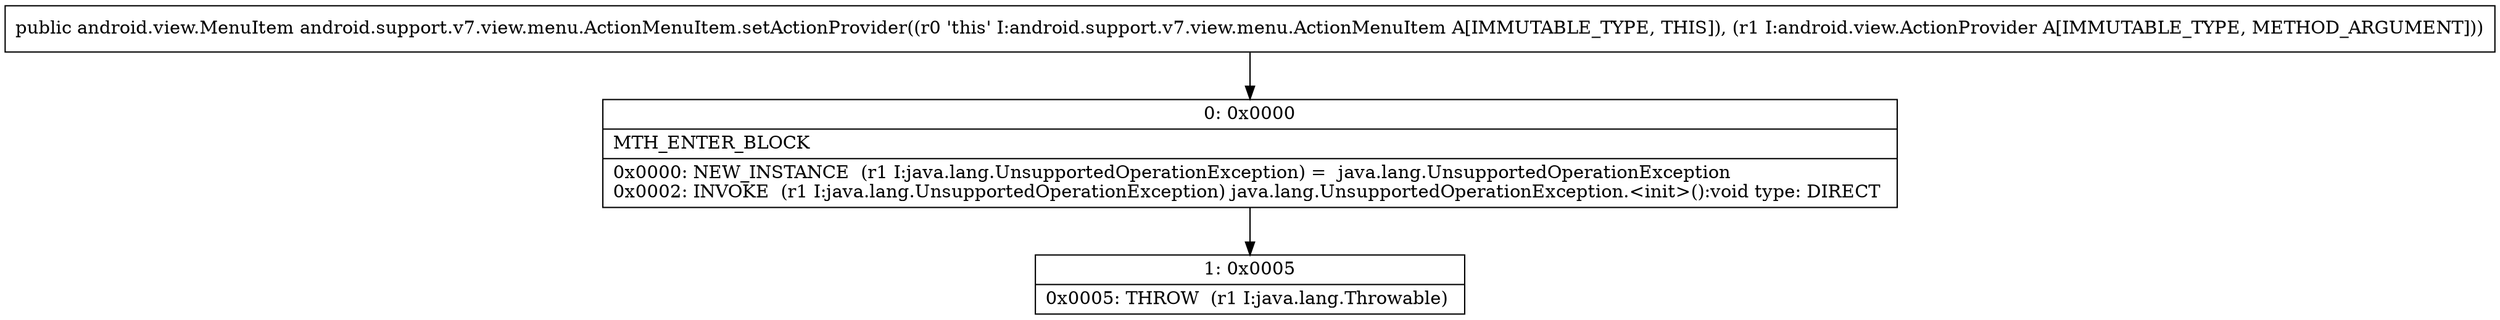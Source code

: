 digraph "CFG forandroid.support.v7.view.menu.ActionMenuItem.setActionProvider(Landroid\/view\/ActionProvider;)Landroid\/view\/MenuItem;" {
Node_0 [shape=record,label="{0\:\ 0x0000|MTH_ENTER_BLOCK\l|0x0000: NEW_INSTANCE  (r1 I:java.lang.UnsupportedOperationException) =  java.lang.UnsupportedOperationException \l0x0002: INVOKE  (r1 I:java.lang.UnsupportedOperationException) java.lang.UnsupportedOperationException.\<init\>():void type: DIRECT \l}"];
Node_1 [shape=record,label="{1\:\ 0x0005|0x0005: THROW  (r1 I:java.lang.Throwable) \l}"];
MethodNode[shape=record,label="{public android.view.MenuItem android.support.v7.view.menu.ActionMenuItem.setActionProvider((r0 'this' I:android.support.v7.view.menu.ActionMenuItem A[IMMUTABLE_TYPE, THIS]), (r1 I:android.view.ActionProvider A[IMMUTABLE_TYPE, METHOD_ARGUMENT])) }"];
MethodNode -> Node_0;
Node_0 -> Node_1;
}

